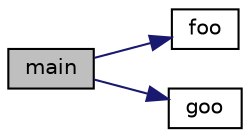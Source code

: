 digraph "main"
{
 // LATEX_PDF_SIZE
  edge [fontname="Helvetica",fontsize="10",labelfontname="Helvetica",labelfontsize="10"];
  node [fontname="Helvetica",fontsize="10",shape=record];
  rankdir="LR";
  Node1 [label="main",height=0.2,width=0.4,color="black", fillcolor="grey75", style="filled", fontcolor="black",tooltip=" "];
  Node1 -> Node2 [color="midnightblue",fontsize="10",style="solid",fontname="Helvetica"];
  Node2 [label="foo",height=0.2,width=0.4,color="black", fillcolor="white", style="filled",URL="$test_8cpp.html#a49893ac41c8e55942274e4f5260e1698",tooltip=" "];
  Node1 -> Node3 [color="midnightblue",fontsize="10",style="solid",fontname="Helvetica"];
  Node3 [label="goo",height=0.2,width=0.4,color="black", fillcolor="white", style="filled",URL="$test_8cpp.html#a93c155e85aa3c4e2bc2a61b6dd6c5050",tooltip=" "];
}
